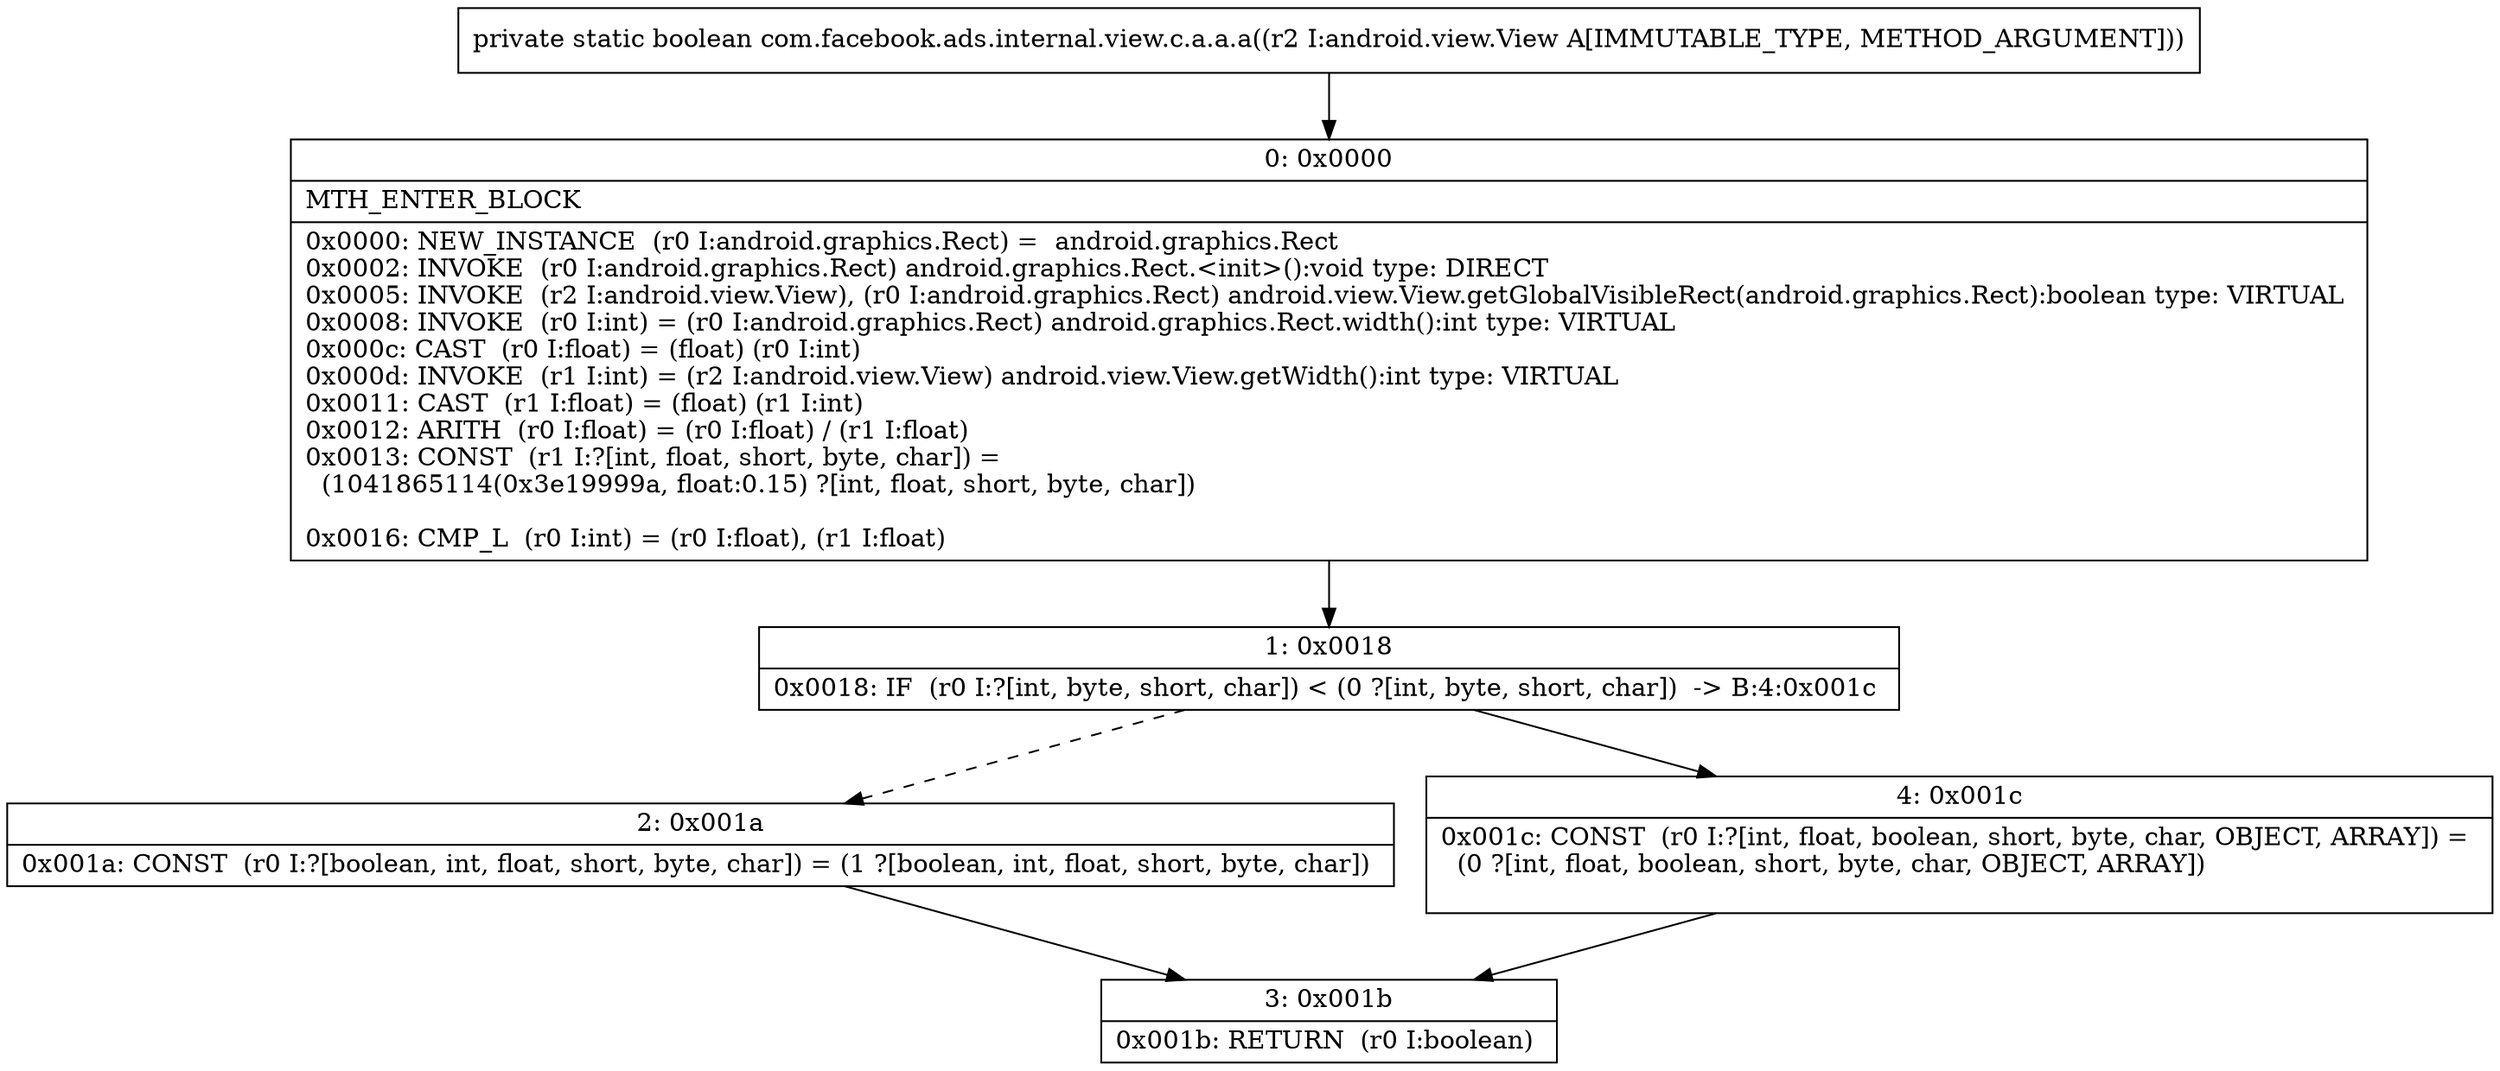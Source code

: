 digraph "CFG forcom.facebook.ads.internal.view.c.a.a.a(Landroid\/view\/View;)Z" {
Node_0 [shape=record,label="{0\:\ 0x0000|MTH_ENTER_BLOCK\l|0x0000: NEW_INSTANCE  (r0 I:android.graphics.Rect) =  android.graphics.Rect \l0x0002: INVOKE  (r0 I:android.graphics.Rect) android.graphics.Rect.\<init\>():void type: DIRECT \l0x0005: INVOKE  (r2 I:android.view.View), (r0 I:android.graphics.Rect) android.view.View.getGlobalVisibleRect(android.graphics.Rect):boolean type: VIRTUAL \l0x0008: INVOKE  (r0 I:int) = (r0 I:android.graphics.Rect) android.graphics.Rect.width():int type: VIRTUAL \l0x000c: CAST  (r0 I:float) = (float) (r0 I:int) \l0x000d: INVOKE  (r1 I:int) = (r2 I:android.view.View) android.view.View.getWidth():int type: VIRTUAL \l0x0011: CAST  (r1 I:float) = (float) (r1 I:int) \l0x0012: ARITH  (r0 I:float) = (r0 I:float) \/ (r1 I:float) \l0x0013: CONST  (r1 I:?[int, float, short, byte, char]) = \l  (1041865114(0x3e19999a, float:0.15) ?[int, float, short, byte, char])\l \l0x0016: CMP_L  (r0 I:int) = (r0 I:float), (r1 I:float) \l}"];
Node_1 [shape=record,label="{1\:\ 0x0018|0x0018: IF  (r0 I:?[int, byte, short, char]) \< (0 ?[int, byte, short, char])  \-\> B:4:0x001c \l}"];
Node_2 [shape=record,label="{2\:\ 0x001a|0x001a: CONST  (r0 I:?[boolean, int, float, short, byte, char]) = (1 ?[boolean, int, float, short, byte, char]) \l}"];
Node_3 [shape=record,label="{3\:\ 0x001b|0x001b: RETURN  (r0 I:boolean) \l}"];
Node_4 [shape=record,label="{4\:\ 0x001c|0x001c: CONST  (r0 I:?[int, float, boolean, short, byte, char, OBJECT, ARRAY]) = \l  (0 ?[int, float, boolean, short, byte, char, OBJECT, ARRAY])\l \l}"];
MethodNode[shape=record,label="{private static boolean com.facebook.ads.internal.view.c.a.a.a((r2 I:android.view.View A[IMMUTABLE_TYPE, METHOD_ARGUMENT])) }"];
MethodNode -> Node_0;
Node_0 -> Node_1;
Node_1 -> Node_2[style=dashed];
Node_1 -> Node_4;
Node_2 -> Node_3;
Node_4 -> Node_3;
}

